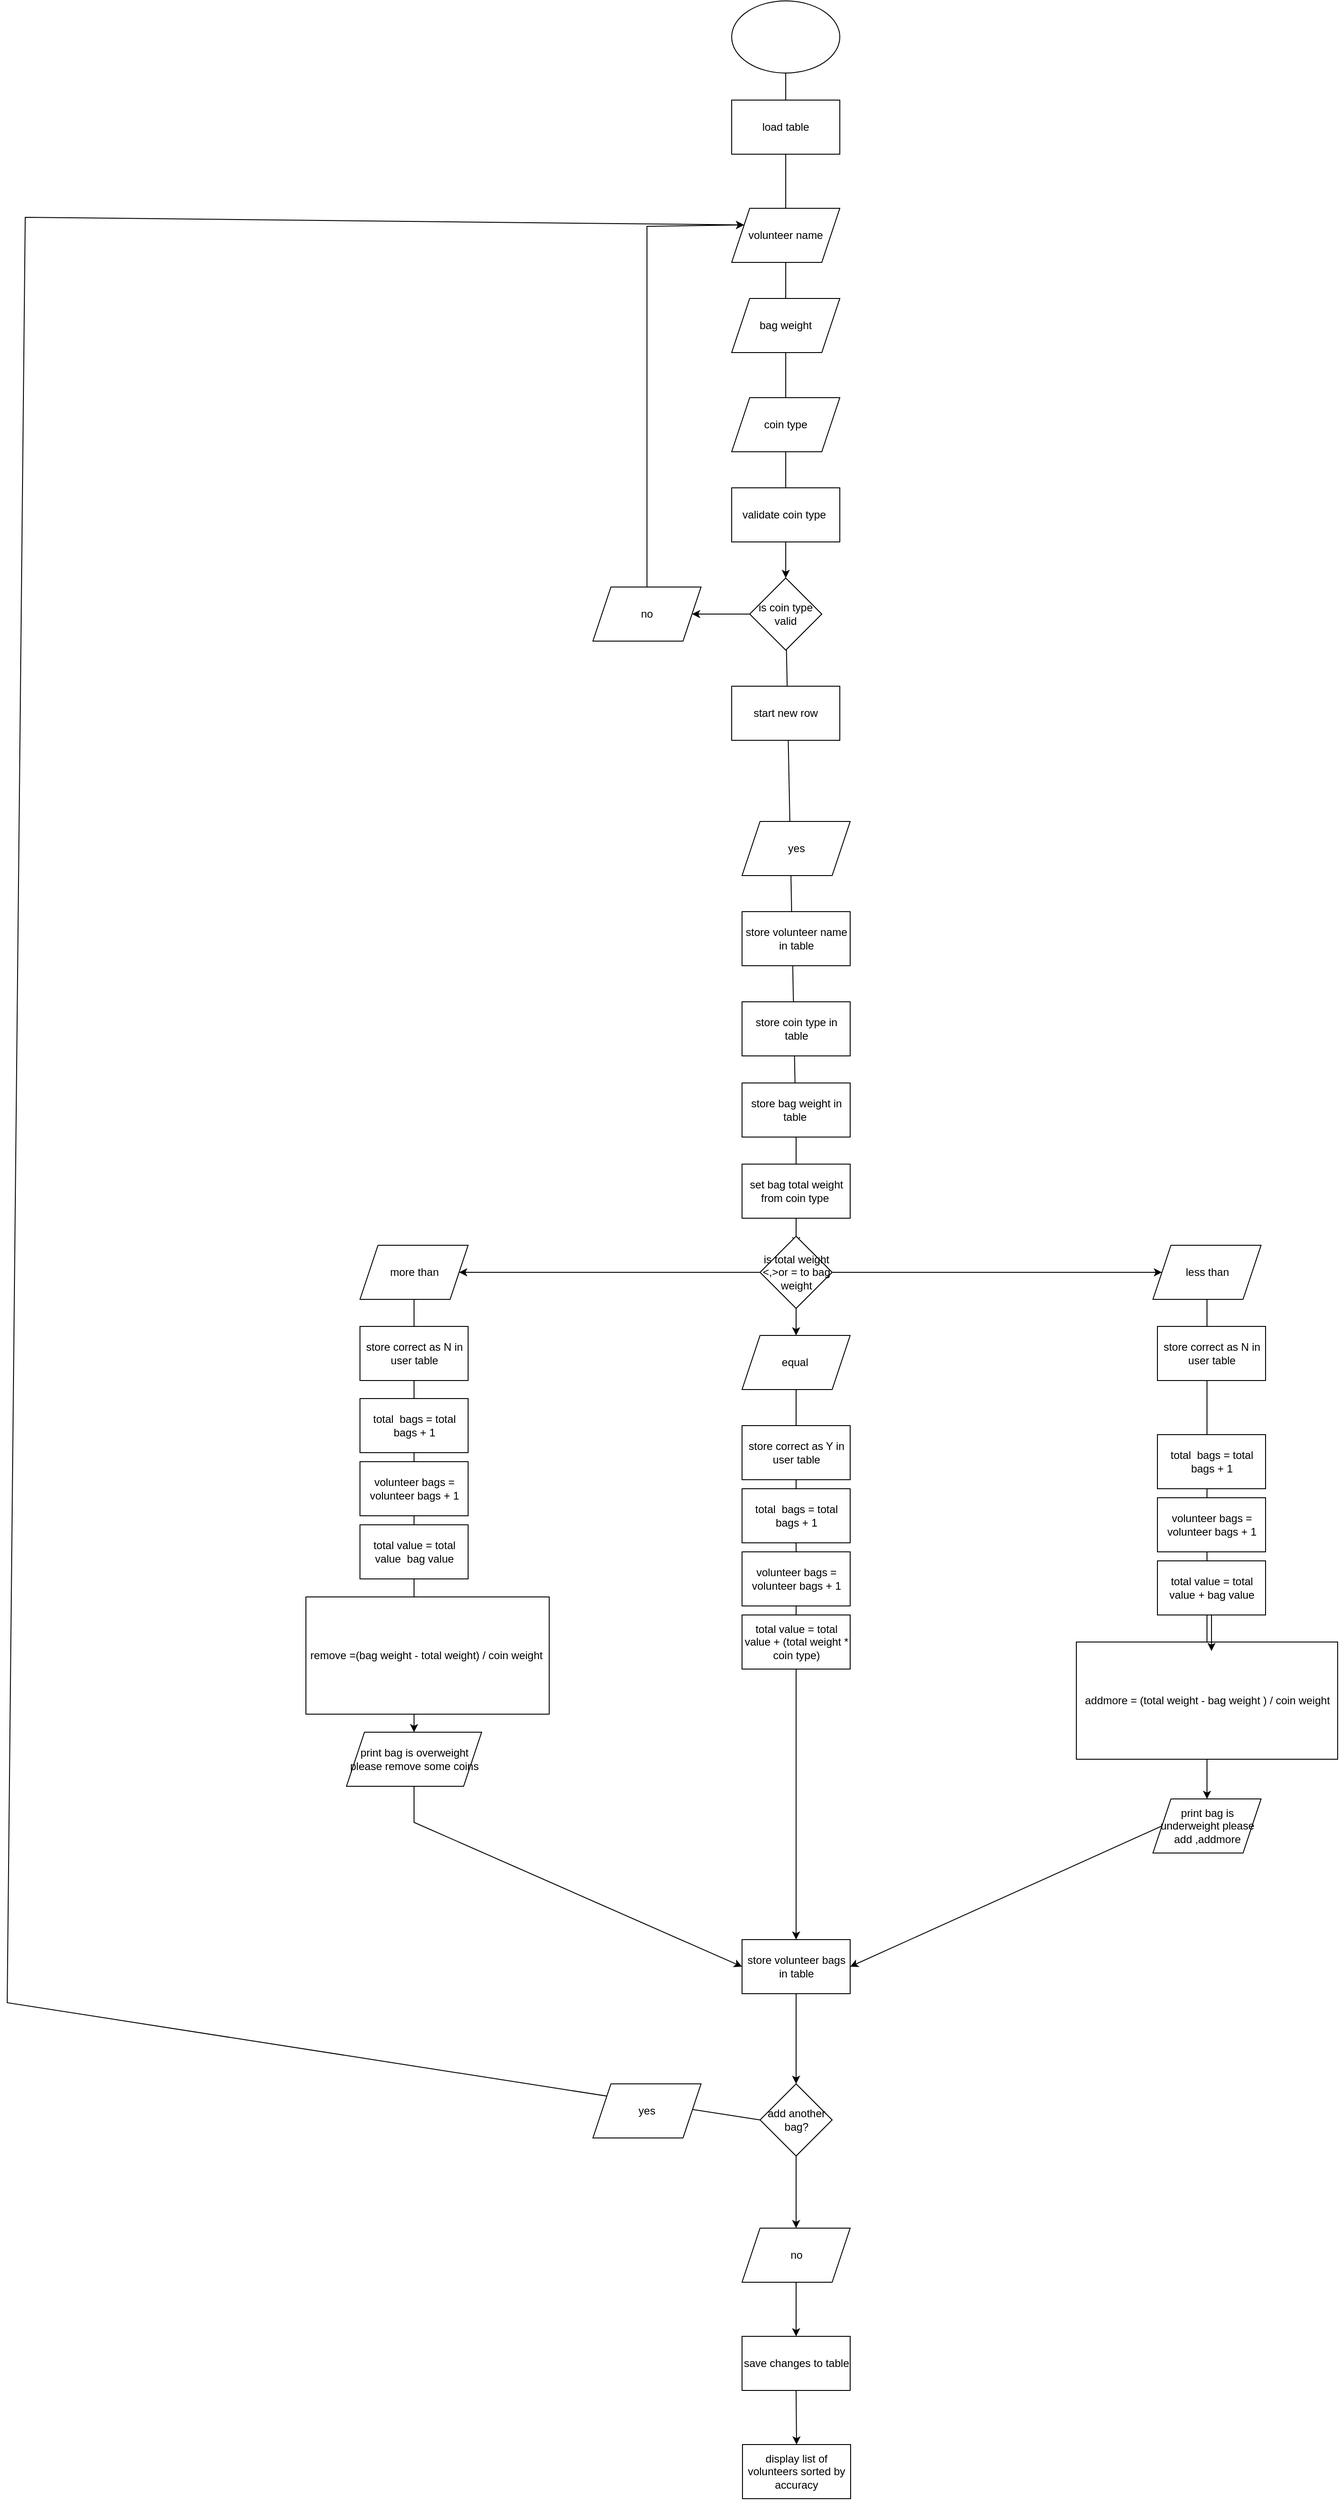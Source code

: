 <mxfile version="22.0.1" type="device">
  <diagram id="C5RBs43oDa-KdzZeNtuy" name="Page-1">
    <mxGraphModel dx="1781" dy="2391" grid="1" gridSize="10" guides="1" tooltips="1" connect="1" arrows="1" fold="1" page="1" pageScale="1" pageWidth="827" pageHeight="1169" math="0" shadow="0">
      <root>
        <mxCell id="WIyWlLk6GJQsqaUBKTNV-0" />
        <mxCell id="WIyWlLk6GJQsqaUBKTNV-1" parent="WIyWlLk6GJQsqaUBKTNV-0" />
        <mxCell id="InvjwKCrxdpQStoKiHer-80" value="" style="endArrow=classic;html=1;rounded=0;entryX=0.5;entryY=0;entryDx=0;entryDy=0;" edge="1" parent="WIyWlLk6GJQsqaUBKTNV-1" source="InvjwKCrxdpQStoKiHer-10">
          <mxGeometry width="50" height="50" relative="1" as="geometry">
            <mxPoint x="425.5" y="1200" as="sourcePoint" />
            <mxPoint x="425.5" y="1270" as="targetPoint" />
          </mxGeometry>
        </mxCell>
        <mxCell id="InvjwKCrxdpQStoKiHer-77" value="" style="endArrow=classic;html=1;rounded=0;" edge="1" parent="WIyWlLk6GJQsqaUBKTNV-1" source="InvjwKCrxdpQStoKiHer-19" target="InvjwKCrxdpQStoKiHer-76">
          <mxGeometry width="50" height="50" relative="1" as="geometry">
            <mxPoint x="425.5" y="1480" as="sourcePoint" />
            <mxPoint x="425.5" y="1500.711" as="targetPoint" />
          </mxGeometry>
        </mxCell>
        <mxCell id="InvjwKCrxdpQStoKiHer-71" value="" style="endArrow=classic;html=1;rounded=0;entryX=0.5;entryY=0;entryDx=0;entryDy=0;" edge="1" parent="WIyWlLk6GJQsqaUBKTNV-1" source="InvjwKCrxdpQStoKiHer-18" target="InvjwKCrxdpQStoKiHer-28">
          <mxGeometry width="50" height="50" relative="1" as="geometry">
            <mxPoint x="1.5" y="1380" as="sourcePoint" />
            <mxPoint x="1.5" y="1400.711" as="targetPoint" />
          </mxGeometry>
        </mxCell>
        <mxCell id="InvjwKCrxdpQStoKiHer-69" value="" style="endArrow=classic;html=1;rounded=0;" edge="1" parent="WIyWlLk6GJQsqaUBKTNV-1" source="InvjwKCrxdpQStoKiHer-17" target="InvjwKCrxdpQStoKiHer-24">
          <mxGeometry width="50" height="50" relative="1" as="geometry">
            <mxPoint x="881.5" y="1380" as="sourcePoint" />
            <mxPoint x="881.5" y="1400.711" as="targetPoint" />
          </mxGeometry>
        </mxCell>
        <mxCell id="InvjwKCrxdpQStoKiHer-14" value="" style="endArrow=classic;html=1;rounded=0;entryX=0.5;entryY=1;entryDx=0;entryDy=0;" edge="1" parent="WIyWlLk6GJQsqaUBKTNV-1" source="InvjwKCrxdpQStoKiHer-5" target="InvjwKCrxdpQStoKiHer-10">
          <mxGeometry width="50" height="50" relative="1" as="geometry">
            <mxPoint x="414" y="660" as="sourcePoint" />
            <mxPoint x="414" y="680.711" as="targetPoint" />
          </mxGeometry>
        </mxCell>
        <mxCell id="InvjwKCrxdpQStoKiHer-11" value="" style="endArrow=classic;html=1;rounded=0;entryX=0.5;entryY=0;entryDx=0;entryDy=0;" edge="1" parent="WIyWlLk6GJQsqaUBKTNV-1" source="InvjwKCrxdpQStoKiHer-0" target="InvjwKCrxdpQStoKiHer-5">
          <mxGeometry width="50" height="50" relative="1" as="geometry">
            <mxPoint x="414" y="130" as="sourcePoint" />
            <mxPoint x="414" y="150.711" as="targetPoint" />
          </mxGeometry>
        </mxCell>
        <mxCell id="InvjwKCrxdpQStoKiHer-0" value="" style="ellipse;whiteSpace=wrap;html=1;" vertex="1" parent="WIyWlLk6GJQsqaUBKTNV-1">
          <mxGeometry x="354" y="-110" width="120" height="80" as="geometry" />
        </mxCell>
        <mxCell id="InvjwKCrxdpQStoKiHer-1" value="volunteer name" style="shape=parallelogram;perimeter=parallelogramPerimeter;whiteSpace=wrap;html=1;fixedSize=1;" vertex="1" parent="WIyWlLk6GJQsqaUBKTNV-1">
          <mxGeometry x="354" y="120" width="120" height="60" as="geometry" />
        </mxCell>
        <mxCell id="InvjwKCrxdpQStoKiHer-2" value="bag weight" style="shape=parallelogram;perimeter=parallelogramPerimeter;whiteSpace=wrap;html=1;fixedSize=1;" vertex="1" parent="WIyWlLk6GJQsqaUBKTNV-1">
          <mxGeometry x="354" y="220" width="120" height="60" as="geometry" />
        </mxCell>
        <mxCell id="InvjwKCrxdpQStoKiHer-3" value="coin type" style="shape=parallelogram;perimeter=parallelogramPerimeter;whiteSpace=wrap;html=1;fixedSize=1;" vertex="1" parent="WIyWlLk6GJQsqaUBKTNV-1">
          <mxGeometry x="354" y="330" width="120" height="60" as="geometry" />
        </mxCell>
        <mxCell id="InvjwKCrxdpQStoKiHer-4" value="validate coin type&amp;nbsp;" style="rounded=0;whiteSpace=wrap;html=1;" vertex="1" parent="WIyWlLk6GJQsqaUBKTNV-1">
          <mxGeometry x="354" y="430" width="120" height="60" as="geometry" />
        </mxCell>
        <mxCell id="InvjwKCrxdpQStoKiHer-5" value="is coin type valid" style="rhombus;whiteSpace=wrap;html=1;" vertex="1" parent="WIyWlLk6GJQsqaUBKTNV-1">
          <mxGeometry x="374" y="530" width="80" height="80" as="geometry" />
        </mxCell>
        <mxCell id="InvjwKCrxdpQStoKiHer-6" value="no" style="shape=parallelogram;perimeter=parallelogramPerimeter;whiteSpace=wrap;html=1;fixedSize=1;" vertex="1" parent="WIyWlLk6GJQsqaUBKTNV-1">
          <mxGeometry x="200" y="540" width="120" height="60" as="geometry" />
        </mxCell>
        <mxCell id="InvjwKCrxdpQStoKiHer-7" value="yes" style="shape=parallelogram;perimeter=parallelogramPerimeter;whiteSpace=wrap;html=1;fixedSize=1;" vertex="1" parent="WIyWlLk6GJQsqaUBKTNV-1">
          <mxGeometry x="365.5" y="800" width="120" height="60" as="geometry" />
        </mxCell>
        <mxCell id="InvjwKCrxdpQStoKiHer-8" value="store volunteer name in table" style="rounded=0;whiteSpace=wrap;html=1;" vertex="1" parent="WIyWlLk6GJQsqaUBKTNV-1">
          <mxGeometry x="365.5" y="900" width="120" height="60" as="geometry" />
        </mxCell>
        <mxCell id="InvjwKCrxdpQStoKiHer-9" value="store coin type in table" style="rounded=0;whiteSpace=wrap;html=1;" vertex="1" parent="WIyWlLk6GJQsqaUBKTNV-1">
          <mxGeometry x="365.5" y="1000" width="120" height="60" as="geometry" />
        </mxCell>
        <mxCell id="InvjwKCrxdpQStoKiHer-10" value="store bag weight in table&amp;nbsp;" style="rounded=0;whiteSpace=wrap;html=1;" vertex="1" parent="WIyWlLk6GJQsqaUBKTNV-1">
          <mxGeometry x="365.5" y="1090" width="120" height="60" as="geometry" />
        </mxCell>
        <mxCell id="InvjwKCrxdpQStoKiHer-12" value="" style="endArrow=classic;html=1;rounded=0;entryX=1;entryY=0.5;entryDx=0;entryDy=0;" edge="1" parent="WIyWlLk6GJQsqaUBKTNV-1" source="InvjwKCrxdpQStoKiHer-5" target="InvjwKCrxdpQStoKiHer-6">
          <mxGeometry width="50" height="50" relative="1" as="geometry">
            <mxPoint x="303.289" y="620" as="sourcePoint" />
            <mxPoint x="303.289" y="570" as="targetPoint" />
          </mxGeometry>
        </mxCell>
        <mxCell id="InvjwKCrxdpQStoKiHer-13" value="" style="endArrow=classic;html=1;rounded=0;exitX=0.5;exitY=0;exitDx=0;exitDy=0;entryX=0;entryY=0.25;entryDx=0;entryDy=0;" edge="1" parent="WIyWlLk6GJQsqaUBKTNV-1" source="InvjwKCrxdpQStoKiHer-6" target="InvjwKCrxdpQStoKiHer-1">
          <mxGeometry width="50" height="50" relative="1" as="geometry">
            <mxPoint x="250" y="520" as="sourcePoint" />
            <mxPoint x="300" y="470" as="targetPoint" />
            <Array as="points">
              <mxPoint x="260" y="140" />
            </Array>
          </mxGeometry>
        </mxCell>
        <mxCell id="InvjwKCrxdpQStoKiHer-15" value="set bag total weight from coin type&amp;nbsp;" style="rounded=0;whiteSpace=wrap;html=1;" vertex="1" parent="WIyWlLk6GJQsqaUBKTNV-1">
          <mxGeometry x="365.5" y="1180" width="120" height="60" as="geometry" />
        </mxCell>
        <mxCell id="InvjwKCrxdpQStoKiHer-16" value="is total weight &amp;lt;,&amp;gt;or = to bag weight" style="rhombus;whiteSpace=wrap;html=1;" vertex="1" parent="WIyWlLk6GJQsqaUBKTNV-1">
          <mxGeometry x="385.5" y="1260" width="80" height="80" as="geometry" />
        </mxCell>
        <mxCell id="InvjwKCrxdpQStoKiHer-17" value="less than" style="shape=parallelogram;perimeter=parallelogramPerimeter;whiteSpace=wrap;html=1;fixedSize=1;" vertex="1" parent="WIyWlLk6GJQsqaUBKTNV-1">
          <mxGeometry x="821.5" y="1270" width="120" height="60" as="geometry" />
        </mxCell>
        <mxCell id="InvjwKCrxdpQStoKiHer-18" value="more than" style="shape=parallelogram;perimeter=parallelogramPerimeter;whiteSpace=wrap;html=1;fixedSize=1;" vertex="1" parent="WIyWlLk6GJQsqaUBKTNV-1">
          <mxGeometry x="-58.5" y="1270" width="120" height="60" as="geometry" />
        </mxCell>
        <mxCell id="InvjwKCrxdpQStoKiHer-19" value="equal&amp;nbsp;" style="shape=parallelogram;perimeter=parallelogramPerimeter;whiteSpace=wrap;html=1;fixedSize=1;" vertex="1" parent="WIyWlLk6GJQsqaUBKTNV-1">
          <mxGeometry x="365.5" y="1370" width="120" height="60" as="geometry" />
        </mxCell>
        <mxCell id="InvjwKCrxdpQStoKiHer-20" value="" style="endArrow=classic;html=1;rounded=0;exitX=0;exitY=0.5;exitDx=0;exitDy=0;entryX=1;entryY=0.5;entryDx=0;entryDy=0;" edge="1" parent="WIyWlLk6GJQsqaUBKTNV-1" source="InvjwKCrxdpQStoKiHer-16" target="InvjwKCrxdpQStoKiHer-18">
          <mxGeometry width="50" height="50" relative="1" as="geometry">
            <mxPoint x="341.5" y="1370" as="sourcePoint" />
            <mxPoint x="391.5" y="1320" as="targetPoint" />
          </mxGeometry>
        </mxCell>
        <mxCell id="InvjwKCrxdpQStoKiHer-21" value="" style="endArrow=classic;html=1;rounded=0;exitX=1;exitY=0.5;exitDx=0;exitDy=0;entryX=0;entryY=0.5;entryDx=0;entryDy=0;" edge="1" parent="WIyWlLk6GJQsqaUBKTNV-1" source="InvjwKCrxdpQStoKiHer-16" target="InvjwKCrxdpQStoKiHer-17">
          <mxGeometry width="50" height="50" relative="1" as="geometry">
            <mxPoint x="471.5" y="1370" as="sourcePoint" />
            <mxPoint x="521.5" y="1320" as="targetPoint" />
          </mxGeometry>
        </mxCell>
        <mxCell id="InvjwKCrxdpQStoKiHer-22" value="" style="endArrow=classic;html=1;rounded=0;exitX=0.5;exitY=1;exitDx=0;exitDy=0;entryX=0.5;entryY=0;entryDx=0;entryDy=0;" edge="1" parent="WIyWlLk6GJQsqaUBKTNV-1" source="InvjwKCrxdpQStoKiHer-16" target="InvjwKCrxdpQStoKiHer-19">
          <mxGeometry width="50" height="50" relative="1" as="geometry">
            <mxPoint x="471.5" y="1370" as="sourcePoint" />
            <mxPoint x="521.5" y="1320" as="targetPoint" />
          </mxGeometry>
        </mxCell>
        <mxCell id="InvjwKCrxdpQStoKiHer-23" value="store correct as N in user table" style="rounded=0;whiteSpace=wrap;html=1;" vertex="1" parent="WIyWlLk6GJQsqaUBKTNV-1">
          <mxGeometry x="826.5" y="1360" width="120" height="60" as="geometry" />
        </mxCell>
        <mxCell id="InvjwKCrxdpQStoKiHer-24" value="print bag is underweight please add ,addmore" style="shape=parallelogram;perimeter=parallelogramPerimeter;whiteSpace=wrap;html=1;fixedSize=1;" vertex="1" parent="WIyWlLk6GJQsqaUBKTNV-1">
          <mxGeometry x="821.5" y="1884" width="120" height="60" as="geometry" />
        </mxCell>
        <mxCell id="InvjwKCrxdpQStoKiHer-25" value="addmore = (total weight - bag weight ) / coin weight" style="rounded=0;whiteSpace=wrap;html=1;" vertex="1" parent="WIyWlLk6GJQsqaUBKTNV-1">
          <mxGeometry x="736.5" y="1710" width="290" height="130" as="geometry" />
        </mxCell>
        <mxCell id="InvjwKCrxdpQStoKiHer-26" value="store correct as N in user table" style="rounded=0;whiteSpace=wrap;html=1;" vertex="1" parent="WIyWlLk6GJQsqaUBKTNV-1">
          <mxGeometry x="-58.5" y="1360" width="120" height="60" as="geometry" />
        </mxCell>
        <mxCell id="InvjwKCrxdpQStoKiHer-27" value="remove =(bag weight - total weight) / coin weight&amp;nbsp;" style="rounded=0;whiteSpace=wrap;html=1;" vertex="1" parent="WIyWlLk6GJQsqaUBKTNV-1">
          <mxGeometry x="-118.5" y="1660" width="270" height="130" as="geometry" />
        </mxCell>
        <mxCell id="InvjwKCrxdpQStoKiHer-28" value="print bag is overweight please remove some coins" style="shape=parallelogram;perimeter=parallelogramPerimeter;whiteSpace=wrap;html=1;fixedSize=1;" vertex="1" parent="WIyWlLk6GJQsqaUBKTNV-1">
          <mxGeometry x="-73.5" y="1810" width="150" height="60" as="geometry" />
        </mxCell>
        <mxCell id="InvjwKCrxdpQStoKiHer-29" value="total&amp;nbsp; bags = total bags + 1" style="rounded=0;whiteSpace=wrap;html=1;" vertex="1" parent="WIyWlLk6GJQsqaUBKTNV-1">
          <mxGeometry x="-58.5" y="1440" width="120" height="60" as="geometry" />
        </mxCell>
        <mxCell id="InvjwKCrxdpQStoKiHer-30" value="volunteer bags = volunteer bags + 1" style="rounded=0;whiteSpace=wrap;html=1;" vertex="1" parent="WIyWlLk6GJQsqaUBKTNV-1">
          <mxGeometry x="-58.5" y="1510" width="120" height="60" as="geometry" />
        </mxCell>
        <mxCell id="InvjwKCrxdpQStoKiHer-31" value="total value = total value&amp;nbsp; bag value" style="rounded=0;whiteSpace=wrap;html=1;" vertex="1" parent="WIyWlLk6GJQsqaUBKTNV-1">
          <mxGeometry x="-58.5" y="1580" width="120" height="60" as="geometry" />
        </mxCell>
        <mxCell id="InvjwKCrxdpQStoKiHer-66" value="total&amp;nbsp; bags = total bags + 1" style="rounded=0;whiteSpace=wrap;html=1;" vertex="1" parent="WIyWlLk6GJQsqaUBKTNV-1">
          <mxGeometry x="826.5" y="1480" width="120" height="60" as="geometry" />
        </mxCell>
        <mxCell id="InvjwKCrxdpQStoKiHer-67" value="volunteer bags = volunteer bags + 1" style="rounded=0;whiteSpace=wrap;html=1;" vertex="1" parent="WIyWlLk6GJQsqaUBKTNV-1">
          <mxGeometry x="826.5" y="1550" width="120" height="60" as="geometry" />
        </mxCell>
        <mxCell id="InvjwKCrxdpQStoKiHer-70" value="" style="edgeStyle=orthogonalEdgeStyle;rounded=0;orthogonalLoop=1;jettySize=auto;html=1;" edge="1" parent="WIyWlLk6GJQsqaUBKTNV-1" source="InvjwKCrxdpQStoKiHer-68">
          <mxGeometry relative="1" as="geometry">
            <mxPoint x="886.5" y="1720" as="targetPoint" />
          </mxGeometry>
        </mxCell>
        <mxCell id="InvjwKCrxdpQStoKiHer-68" value="total value = total value + bag value" style="rounded=0;whiteSpace=wrap;html=1;" vertex="1" parent="WIyWlLk6GJQsqaUBKTNV-1">
          <mxGeometry x="826.5" y="1620" width="120" height="60" as="geometry" />
        </mxCell>
        <mxCell id="InvjwKCrxdpQStoKiHer-72" value="store correct as Y in user table" style="rounded=0;whiteSpace=wrap;html=1;" vertex="1" parent="WIyWlLk6GJQsqaUBKTNV-1">
          <mxGeometry x="365.5" y="1470" width="120" height="60" as="geometry" />
        </mxCell>
        <mxCell id="InvjwKCrxdpQStoKiHer-73" value="total&amp;nbsp; bags = total bags + 1" style="rounded=0;whiteSpace=wrap;html=1;" vertex="1" parent="WIyWlLk6GJQsqaUBKTNV-1">
          <mxGeometry x="365.5" y="1540" width="120" height="60" as="geometry" />
        </mxCell>
        <mxCell id="InvjwKCrxdpQStoKiHer-74" value="volunteer bags = volunteer bags + 1" style="rounded=0;whiteSpace=wrap;html=1;" vertex="1" parent="WIyWlLk6GJQsqaUBKTNV-1">
          <mxGeometry x="365.5" y="1610" width="120" height="60" as="geometry" />
        </mxCell>
        <mxCell id="InvjwKCrxdpQStoKiHer-75" value="total value = total value + (total weight * coin type)" style="rounded=0;whiteSpace=wrap;html=1;" vertex="1" parent="WIyWlLk6GJQsqaUBKTNV-1">
          <mxGeometry x="365.5" y="1680" width="120" height="60" as="geometry" />
        </mxCell>
        <mxCell id="InvjwKCrxdpQStoKiHer-76" value="store volunteer bags in table" style="rounded=0;whiteSpace=wrap;html=1;" vertex="1" parent="WIyWlLk6GJQsqaUBKTNV-1">
          <mxGeometry x="365.5" y="2040" width="120" height="60" as="geometry" />
        </mxCell>
        <mxCell id="InvjwKCrxdpQStoKiHer-78" value="" style="endArrow=classic;html=1;rounded=0;exitX=0.5;exitY=1;exitDx=0;exitDy=0;entryX=0;entryY=0.5;entryDx=0;entryDy=0;" edge="1" parent="WIyWlLk6GJQsqaUBKTNV-1" source="InvjwKCrxdpQStoKiHer-28" target="InvjwKCrxdpQStoKiHer-76">
          <mxGeometry width="50" height="50" relative="1" as="geometry">
            <mxPoint x="-18.5" y="1980" as="sourcePoint" />
            <mxPoint x="31.5" y="1930" as="targetPoint" />
            <Array as="points">
              <mxPoint x="1.5" y="1910" />
            </Array>
          </mxGeometry>
        </mxCell>
        <mxCell id="InvjwKCrxdpQStoKiHer-79" value="" style="endArrow=classic;html=1;rounded=0;exitX=0;exitY=0.5;exitDx=0;exitDy=0;entryX=1;entryY=0.5;entryDx=0;entryDy=0;" edge="1" parent="WIyWlLk6GJQsqaUBKTNV-1" source="InvjwKCrxdpQStoKiHer-24" target="InvjwKCrxdpQStoKiHer-76">
          <mxGeometry width="50" height="50" relative="1" as="geometry">
            <mxPoint x="671.5" y="1970" as="sourcePoint" />
            <mxPoint x="721.5" y="1920" as="targetPoint" />
          </mxGeometry>
        </mxCell>
        <mxCell id="InvjwKCrxdpQStoKiHer-81" value="add another bag?" style="rhombus;whiteSpace=wrap;html=1;" vertex="1" parent="WIyWlLk6GJQsqaUBKTNV-1">
          <mxGeometry x="385.5" y="2200" width="80" height="80" as="geometry" />
        </mxCell>
        <mxCell id="InvjwKCrxdpQStoKiHer-82" value="" style="endArrow=classic;html=1;rounded=0;exitX=0;exitY=0.5;exitDx=0;exitDy=0;entryX=0;entryY=0.25;entryDx=0;entryDy=0;" edge="1" parent="WIyWlLk6GJQsqaUBKTNV-1" source="InvjwKCrxdpQStoKiHer-81" target="InvjwKCrxdpQStoKiHer-1">
          <mxGeometry width="50" height="50" relative="1" as="geometry">
            <mxPoint x="340" y="2100" as="sourcePoint" />
            <mxPoint x="390" y="2050" as="targetPoint" />
            <Array as="points">
              <mxPoint x="-450" y="2110" />
              <mxPoint x="-430" y="130" />
            </Array>
          </mxGeometry>
        </mxCell>
        <mxCell id="InvjwKCrxdpQStoKiHer-83" value="start new row" style="rounded=0;whiteSpace=wrap;html=1;" vertex="1" parent="WIyWlLk6GJQsqaUBKTNV-1">
          <mxGeometry x="354" y="650" width="120" height="60" as="geometry" />
        </mxCell>
        <mxCell id="InvjwKCrxdpQStoKiHer-84" value="yes" style="shape=parallelogram;perimeter=parallelogramPerimeter;whiteSpace=wrap;html=1;fixedSize=1;" vertex="1" parent="WIyWlLk6GJQsqaUBKTNV-1">
          <mxGeometry x="200" y="2200" width="120" height="60" as="geometry" />
        </mxCell>
        <mxCell id="InvjwKCrxdpQStoKiHer-85" value="no" style="shape=parallelogram;perimeter=parallelogramPerimeter;whiteSpace=wrap;html=1;fixedSize=1;" vertex="1" parent="WIyWlLk6GJQsqaUBKTNV-1">
          <mxGeometry x="365.5" y="2360" width="120" height="60" as="geometry" />
        </mxCell>
        <mxCell id="InvjwKCrxdpQStoKiHer-86" value="" style="endArrow=classic;html=1;rounded=0;entryX=0.5;entryY=0;entryDx=0;entryDy=0;exitX=0.5;exitY=1;exitDx=0;exitDy=0;" edge="1" parent="WIyWlLk6GJQsqaUBKTNV-1" source="InvjwKCrxdpQStoKiHer-76" target="InvjwKCrxdpQStoKiHer-81">
          <mxGeometry width="50" height="50" relative="1" as="geometry">
            <mxPoint x="420" y="2100" as="sourcePoint" />
            <mxPoint x="470" y="2050" as="targetPoint" />
          </mxGeometry>
        </mxCell>
        <mxCell id="InvjwKCrxdpQStoKiHer-87" value="" style="endArrow=classic;html=1;rounded=0;exitX=0.5;exitY=1;exitDx=0;exitDy=0;entryX=0.5;entryY=0;entryDx=0;entryDy=0;" edge="1" parent="WIyWlLk6GJQsqaUBKTNV-1" source="InvjwKCrxdpQStoKiHer-81" target="InvjwKCrxdpQStoKiHer-85">
          <mxGeometry width="50" height="50" relative="1" as="geometry">
            <mxPoint x="420" y="2290" as="sourcePoint" />
            <mxPoint x="470" y="2240" as="targetPoint" />
          </mxGeometry>
        </mxCell>
        <mxCell id="InvjwKCrxdpQStoKiHer-88" value="load table" style="rounded=0;whiteSpace=wrap;html=1;" vertex="1" parent="WIyWlLk6GJQsqaUBKTNV-1">
          <mxGeometry x="354" width="120" height="60" as="geometry" />
        </mxCell>
        <mxCell id="InvjwKCrxdpQStoKiHer-89" value="save changes to table" style="rounded=0;whiteSpace=wrap;html=1;" vertex="1" parent="WIyWlLk6GJQsqaUBKTNV-1">
          <mxGeometry x="365.5" y="2480" width="120" height="60" as="geometry" />
        </mxCell>
        <mxCell id="InvjwKCrxdpQStoKiHer-90" value="" style="endArrow=classic;html=1;rounded=0;exitX=0.5;exitY=1;exitDx=0;exitDy=0;entryX=0.5;entryY=0;entryDx=0;entryDy=0;" edge="1" parent="WIyWlLk6GJQsqaUBKTNV-1" source="InvjwKCrxdpQStoKiHer-85" target="InvjwKCrxdpQStoKiHer-89">
          <mxGeometry width="50" height="50" relative="1" as="geometry">
            <mxPoint x="530" y="2450" as="sourcePoint" />
            <mxPoint x="580" y="2400" as="targetPoint" />
          </mxGeometry>
        </mxCell>
        <mxCell id="InvjwKCrxdpQStoKiHer-91" value="display list of volunteers sorted by accuracy" style="rounded=0;whiteSpace=wrap;html=1;" vertex="1" parent="WIyWlLk6GJQsqaUBKTNV-1">
          <mxGeometry x="366" y="2600" width="120" height="60" as="geometry" />
        </mxCell>
        <mxCell id="InvjwKCrxdpQStoKiHer-92" value="" style="endArrow=classic;html=1;rounded=0;exitX=0.5;exitY=1;exitDx=0;exitDy=0;entryX=0.5;entryY=0;entryDx=0;entryDy=0;" edge="1" parent="WIyWlLk6GJQsqaUBKTNV-1" source="InvjwKCrxdpQStoKiHer-89" target="InvjwKCrxdpQStoKiHer-91">
          <mxGeometry width="50" height="50" relative="1" as="geometry">
            <mxPoint x="260" y="2560" as="sourcePoint" />
            <mxPoint x="310" y="2510" as="targetPoint" />
          </mxGeometry>
        </mxCell>
      </root>
    </mxGraphModel>
  </diagram>
</mxfile>
